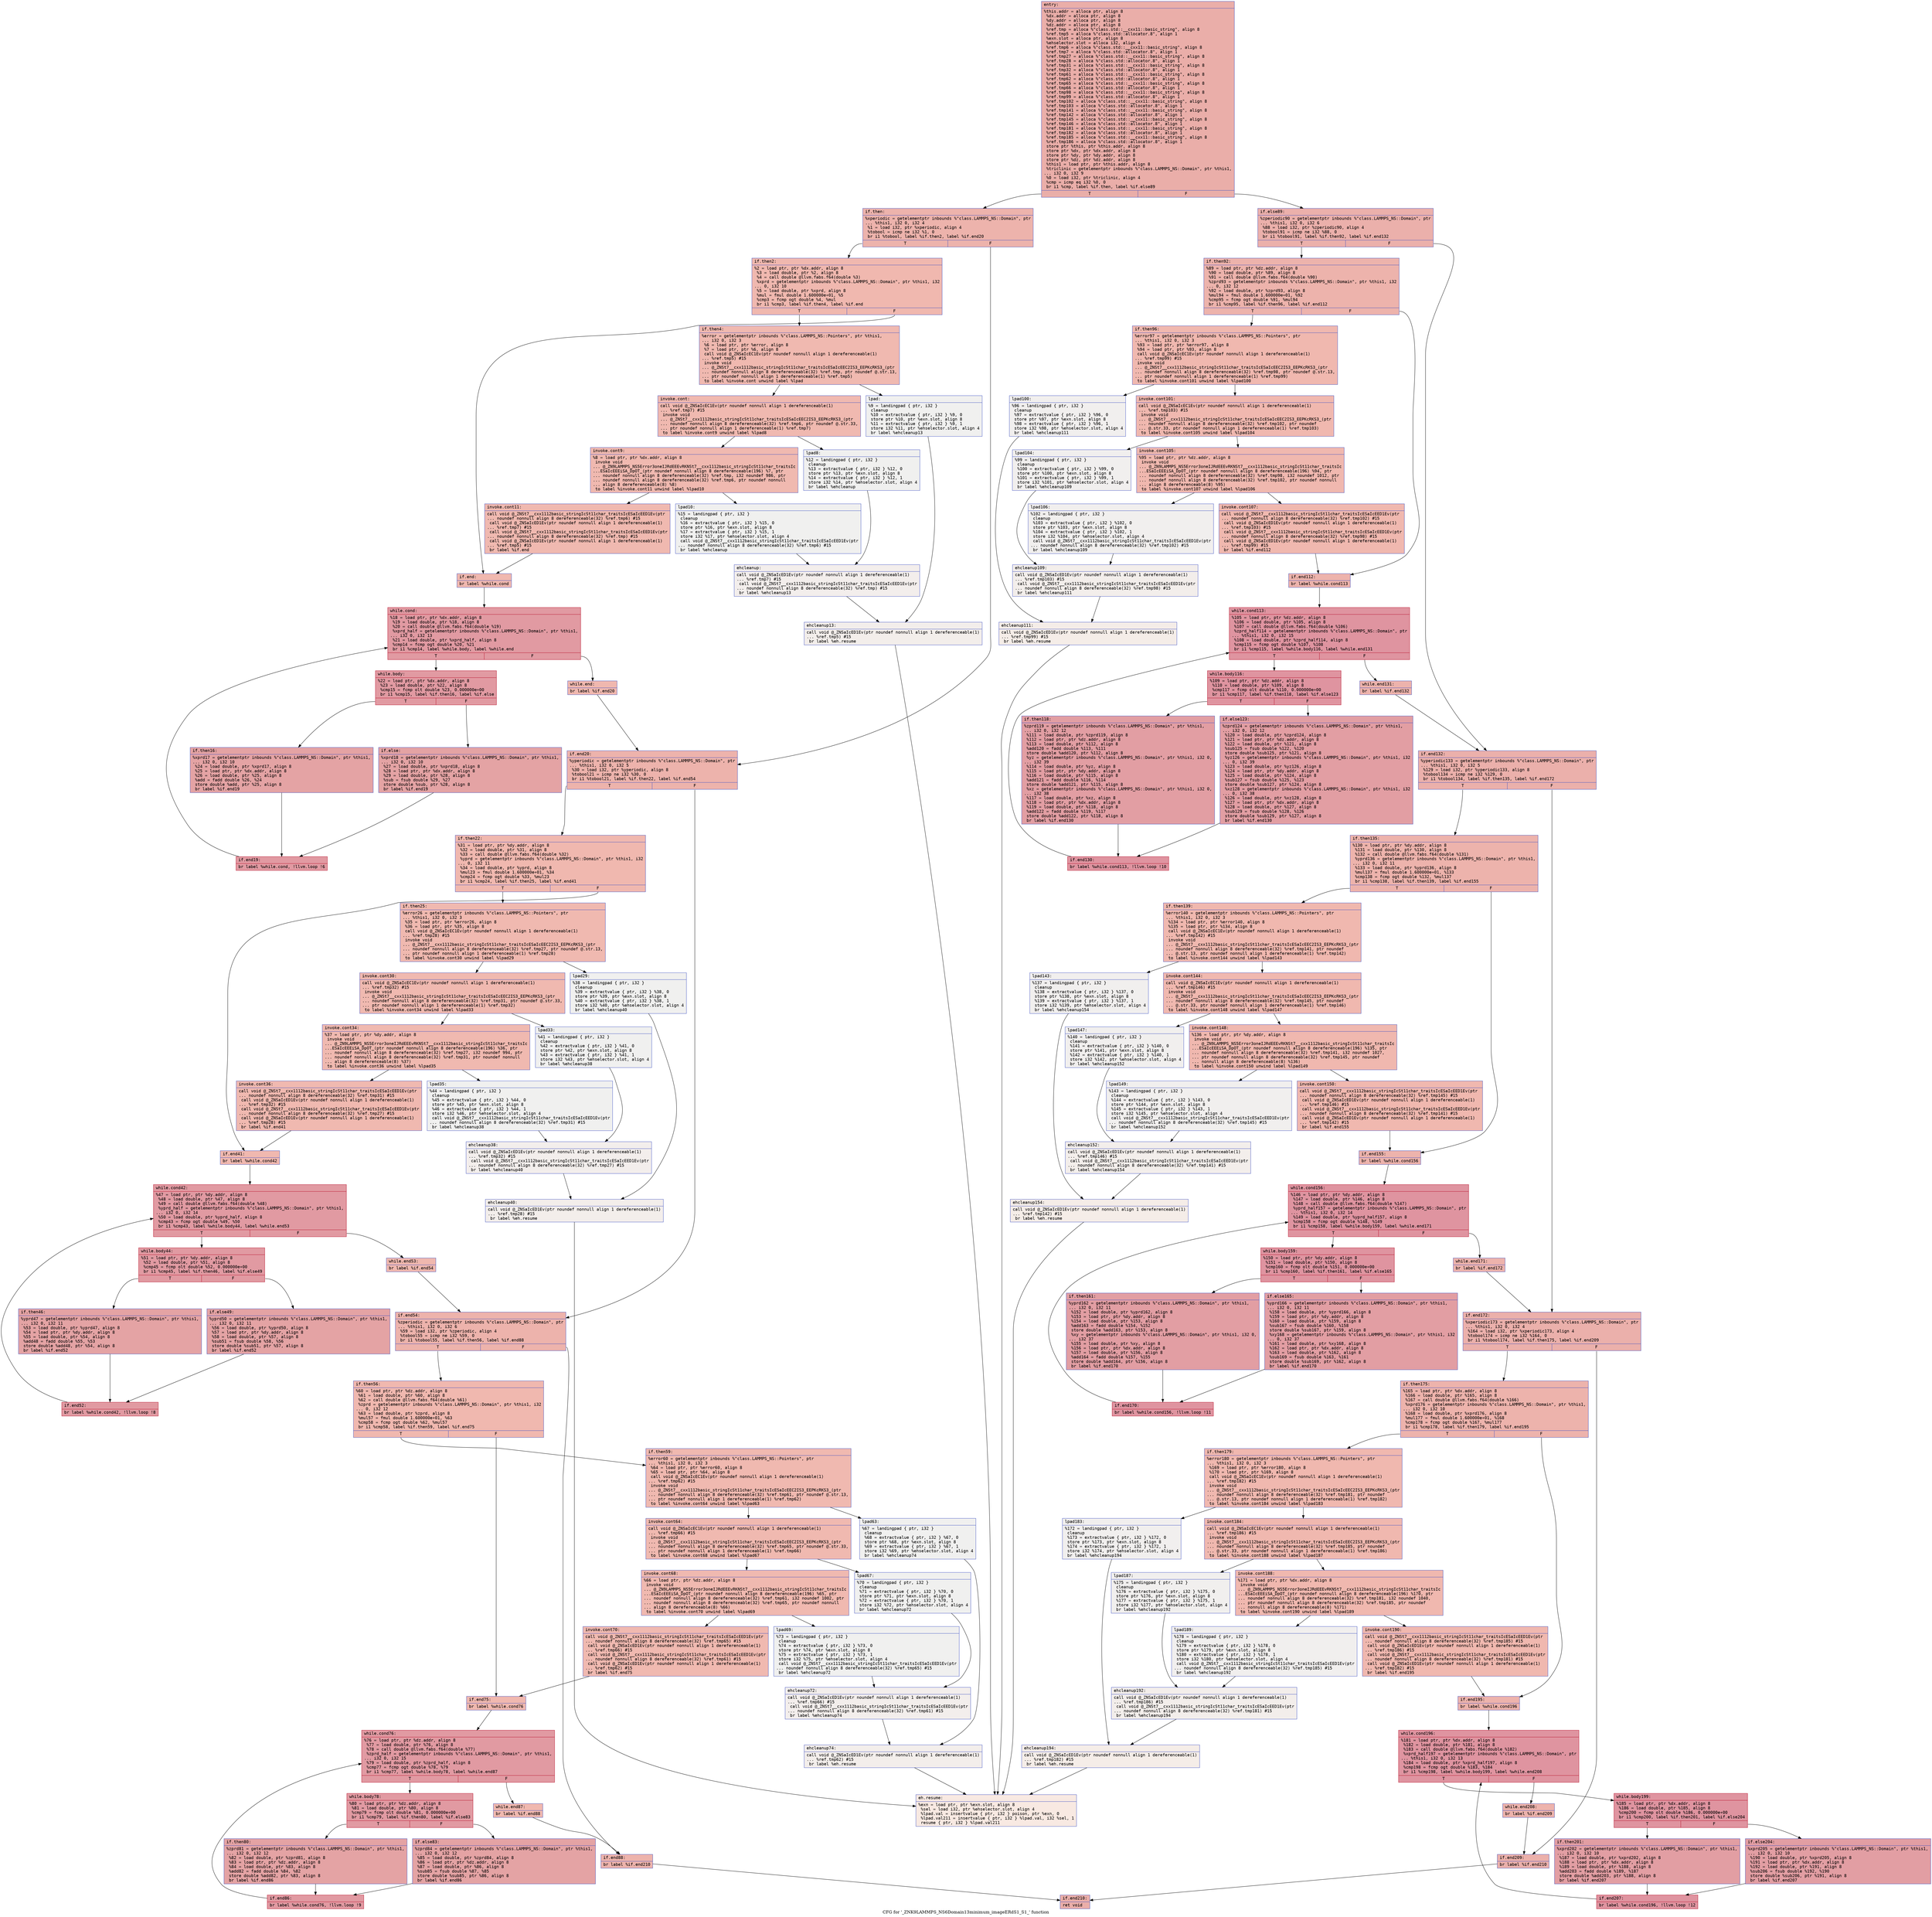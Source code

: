 digraph "CFG for '_ZNK9LAMMPS_NS6Domain13minimum_imageERdS1_S1_' function" {
	label="CFG for '_ZNK9LAMMPS_NS6Domain13minimum_imageERdS1_S1_' function";

	Node0x561837d095a0 [shape=record,color="#3d50c3ff", style=filled, fillcolor="#d0473d70" fontname="Courier",label="{entry:\l|  %this.addr = alloca ptr, align 8\l  %dx.addr = alloca ptr, align 8\l  %dy.addr = alloca ptr, align 8\l  %dz.addr = alloca ptr, align 8\l  %ref.tmp = alloca %\"class.std::__cxx11::basic_string\", align 8\l  %ref.tmp5 = alloca %\"class.std::allocator.8\", align 1\l  %exn.slot = alloca ptr, align 8\l  %ehselector.slot = alloca i32, align 4\l  %ref.tmp6 = alloca %\"class.std::__cxx11::basic_string\", align 8\l  %ref.tmp7 = alloca %\"class.std::allocator.8\", align 1\l  %ref.tmp27 = alloca %\"class.std::__cxx11::basic_string\", align 8\l  %ref.tmp28 = alloca %\"class.std::allocator.8\", align 1\l  %ref.tmp31 = alloca %\"class.std::__cxx11::basic_string\", align 8\l  %ref.tmp32 = alloca %\"class.std::allocator.8\", align 1\l  %ref.tmp61 = alloca %\"class.std::__cxx11::basic_string\", align 8\l  %ref.tmp62 = alloca %\"class.std::allocator.8\", align 1\l  %ref.tmp65 = alloca %\"class.std::__cxx11::basic_string\", align 8\l  %ref.tmp66 = alloca %\"class.std::allocator.8\", align 1\l  %ref.tmp98 = alloca %\"class.std::__cxx11::basic_string\", align 8\l  %ref.tmp99 = alloca %\"class.std::allocator.8\", align 1\l  %ref.tmp102 = alloca %\"class.std::__cxx11::basic_string\", align 8\l  %ref.tmp103 = alloca %\"class.std::allocator.8\", align 1\l  %ref.tmp141 = alloca %\"class.std::__cxx11::basic_string\", align 8\l  %ref.tmp142 = alloca %\"class.std::allocator.8\", align 1\l  %ref.tmp145 = alloca %\"class.std::__cxx11::basic_string\", align 8\l  %ref.tmp146 = alloca %\"class.std::allocator.8\", align 1\l  %ref.tmp181 = alloca %\"class.std::__cxx11::basic_string\", align 8\l  %ref.tmp182 = alloca %\"class.std::allocator.8\", align 1\l  %ref.tmp185 = alloca %\"class.std::__cxx11::basic_string\", align 8\l  %ref.tmp186 = alloca %\"class.std::allocator.8\", align 1\l  store ptr %this, ptr %this.addr, align 8\l  store ptr %dx, ptr %dx.addr, align 8\l  store ptr %dy, ptr %dy.addr, align 8\l  store ptr %dz, ptr %dz.addr, align 8\l  %this1 = load ptr, ptr %this.addr, align 8\l  %triclinic = getelementptr inbounds %\"class.LAMMPS_NS::Domain\", ptr %this1,\l... i32 0, i32 9\l  %0 = load i32, ptr %triclinic, align 4\l  %cmp = icmp eq i32 %0, 0\l  br i1 %cmp, label %if.then, label %if.else89\l|{<s0>T|<s1>F}}"];
	Node0x561837d095a0:s0 -> Node0x561837d0ed10[tooltip="entry -> if.then\nProbability 37.50%" ];
	Node0x561837d095a0:s1 -> Node0x561837d0ed60[tooltip="entry -> if.else89\nProbability 62.50%" ];
	Node0x561837d0ed10 [shape=record,color="#3d50c3ff", style=filled, fillcolor="#d6524470" fontname="Courier",label="{if.then:\l|  %xperiodic = getelementptr inbounds %\"class.LAMMPS_NS::Domain\", ptr\l... %this1, i32 0, i32 4\l  %1 = load i32, ptr %xperiodic, align 4\l  %tobool = icmp ne i32 %1, 0\l  br i1 %tobool, label %if.then2, label %if.end20\l|{<s0>T|<s1>F}}"];
	Node0x561837d0ed10:s0 -> Node0x561837d0f0b0[tooltip="if.then -> if.then2\nProbability 62.50%" ];
	Node0x561837d0ed10:s1 -> Node0x561837d0f130[tooltip="if.then -> if.end20\nProbability 37.50%" ];
	Node0x561837d0f0b0 [shape=record,color="#3d50c3ff", style=filled, fillcolor="#dc5d4a70" fontname="Courier",label="{if.then2:\l|  %2 = load ptr, ptr %dx.addr, align 8\l  %3 = load double, ptr %2, align 8\l  %4 = call double @llvm.fabs.f64(double %3)\l  %xprd = getelementptr inbounds %\"class.LAMMPS_NS::Domain\", ptr %this1, i32\l... 0, i32 10\l  %5 = load double, ptr %xprd, align 8\l  %mul = fmul double 1.600000e+01, %5\l  %cmp3 = fcmp ogt double %4, %mul\l  br i1 %cmp3, label %if.then4, label %if.end\l|{<s0>T|<s1>F}}"];
	Node0x561837d0f0b0:s0 -> Node0x561837d0f710[tooltip="if.then2 -> if.then4\nProbability 50.00%" ];
	Node0x561837d0f0b0:s1 -> Node0x561837d0f790[tooltip="if.then2 -> if.end\nProbability 50.00%" ];
	Node0x561837d0f710 [shape=record,color="#3d50c3ff", style=filled, fillcolor="#de614d70" fontname="Courier",label="{if.then4:\l|  %error = getelementptr inbounds %\"class.LAMMPS_NS::Pointers\", ptr %this1,\l... i32 0, i32 3\l  %6 = load ptr, ptr %error, align 8\l  %7 = load ptr, ptr %6, align 8\l  call void @_ZNSaIcEC1Ev(ptr noundef nonnull align 1 dereferenceable(1)\l... %ref.tmp5) #15\l  invoke void\l... @_ZNSt7__cxx1112basic_stringIcSt11char_traitsIcESaIcEEC2IS3_EEPKcRKS3_(ptr\l... noundef nonnull align 8 dereferenceable(32) %ref.tmp, ptr noundef @.str.13,\l... ptr noundef nonnull align 1 dereferenceable(1) %ref.tmp5)\l          to label %invoke.cont unwind label %lpad\l}"];
	Node0x561837d0f710 -> Node0x561837d0ff10[tooltip="if.then4 -> invoke.cont\nProbability 100.00%" ];
	Node0x561837d0f710 -> Node0x561837d0ff90[tooltip="if.then4 -> lpad\nProbability 0.00%" ];
	Node0x561837d0ff10 [shape=record,color="#3d50c3ff", style=filled, fillcolor="#de614d70" fontname="Courier",label="{invoke.cont:\l|  call void @_ZNSaIcEC1Ev(ptr noundef nonnull align 1 dereferenceable(1)\l... %ref.tmp7) #15\l  invoke void\l... @_ZNSt7__cxx1112basic_stringIcSt11char_traitsIcESaIcEEC2IS3_EEPKcRKS3_(ptr\l... noundef nonnull align 8 dereferenceable(32) %ref.tmp6, ptr noundef @.str.33,\l... ptr noundef nonnull align 1 dereferenceable(1) %ref.tmp7)\l          to label %invoke.cont9 unwind label %lpad8\l}"];
	Node0x561837d0ff10 -> Node0x561837d102b0[tooltip="invoke.cont -> invoke.cont9\nProbability 100.00%" ];
	Node0x561837d0ff10 -> Node0x561837d10300[tooltip="invoke.cont -> lpad8\nProbability 0.00%" ];
	Node0x561837d102b0 [shape=record,color="#3d50c3ff", style=filled, fillcolor="#de614d70" fontname="Courier",label="{invoke.cont9:\l|  %8 = load ptr, ptr %dx.addr, align 8\l  invoke void\l... @_ZN9LAMMPS_NS5Error3oneIJRdEEEvRKNSt7__cxx1112basic_stringIcSt11char_traitsIc\l...ESaIcEEEiSA_DpOT_(ptr noundef nonnull align 8 dereferenceable(196) %7, ptr\l... noundef nonnull align 8 dereferenceable(32) %ref.tmp, i32 noundef 986, ptr\l... noundef nonnull align 8 dereferenceable(32) %ref.tmp6, ptr noundef nonnull\l... align 8 dereferenceable(8) %8)\l          to label %invoke.cont11 unwind label %lpad10\l}"];
	Node0x561837d102b0 -> Node0x561837d10260[tooltip="invoke.cont9 -> invoke.cont11\nProbability 100.00%" ];
	Node0x561837d102b0 -> Node0x561837d10650[tooltip="invoke.cont9 -> lpad10\nProbability 0.00%" ];
	Node0x561837d10260 [shape=record,color="#3d50c3ff", style=filled, fillcolor="#de614d70" fontname="Courier",label="{invoke.cont11:\l|  call void @_ZNSt7__cxx1112basic_stringIcSt11char_traitsIcESaIcEED1Ev(ptr\l... noundef nonnull align 8 dereferenceable(32) %ref.tmp6) #15\l  call void @_ZNSaIcED1Ev(ptr noundef nonnull align 1 dereferenceable(1)\l... %ref.tmp7) #15\l  call void @_ZNSt7__cxx1112basic_stringIcSt11char_traitsIcESaIcEED1Ev(ptr\l... noundef nonnull align 8 dereferenceable(32) %ref.tmp) #15\l  call void @_ZNSaIcED1Ev(ptr noundef nonnull align 1 dereferenceable(1)\l... %ref.tmp5) #15\l  br label %if.end\l}"];
	Node0x561837d10260 -> Node0x561837d0f790[tooltip="invoke.cont11 -> if.end\nProbability 100.00%" ];
	Node0x561837d0ff90 [shape=record,color="#3d50c3ff", style=filled, fillcolor="#dedcdb70" fontname="Courier",label="{lpad:\l|  %9 = landingpad \{ ptr, i32 \}\l          cleanup\l  %10 = extractvalue \{ ptr, i32 \} %9, 0\l  store ptr %10, ptr %exn.slot, align 8\l  %11 = extractvalue \{ ptr, i32 \} %9, 1\l  store i32 %11, ptr %ehselector.slot, align 4\l  br label %ehcleanup13\l}"];
	Node0x561837d0ff90 -> Node0x561837d110d0[tooltip="lpad -> ehcleanup13\nProbability 100.00%" ];
	Node0x561837d10300 [shape=record,color="#3d50c3ff", style=filled, fillcolor="#dedcdb70" fontname="Courier",label="{lpad8:\l|  %12 = landingpad \{ ptr, i32 \}\l          cleanup\l  %13 = extractvalue \{ ptr, i32 \} %12, 0\l  store ptr %13, ptr %exn.slot, align 8\l  %14 = extractvalue \{ ptr, i32 \} %12, 1\l  store i32 %14, ptr %ehselector.slot, align 4\l  br label %ehcleanup\l}"];
	Node0x561837d10300 -> Node0x561837d11440[tooltip="lpad8 -> ehcleanup\nProbability 100.00%" ];
	Node0x561837d10650 [shape=record,color="#3d50c3ff", style=filled, fillcolor="#dedcdb70" fontname="Courier",label="{lpad10:\l|  %15 = landingpad \{ ptr, i32 \}\l          cleanup\l  %16 = extractvalue \{ ptr, i32 \} %15, 0\l  store ptr %16, ptr %exn.slot, align 8\l  %17 = extractvalue \{ ptr, i32 \} %15, 1\l  store i32 %17, ptr %ehselector.slot, align 4\l  call void @_ZNSt7__cxx1112basic_stringIcSt11char_traitsIcESaIcEED1Ev(ptr\l... noundef nonnull align 8 dereferenceable(32) %ref.tmp6) #15\l  br label %ehcleanup\l}"];
	Node0x561837d10650 -> Node0x561837d11440[tooltip="lpad10 -> ehcleanup\nProbability 100.00%" ];
	Node0x561837d11440 [shape=record,color="#3d50c3ff", style=filled, fillcolor="#e3d9d370" fontname="Courier",label="{ehcleanup:\l|  call void @_ZNSaIcED1Ev(ptr noundef nonnull align 1 dereferenceable(1)\l... %ref.tmp7) #15\l  call void @_ZNSt7__cxx1112basic_stringIcSt11char_traitsIcESaIcEED1Ev(ptr\l... noundef nonnull align 8 dereferenceable(32) %ref.tmp) #15\l  br label %ehcleanup13\l}"];
	Node0x561837d11440 -> Node0x561837d110d0[tooltip="ehcleanup -> ehcleanup13\nProbability 100.00%" ];
	Node0x561837d110d0 [shape=record,color="#3d50c3ff", style=filled, fillcolor="#e5d8d170" fontname="Courier",label="{ehcleanup13:\l|  call void @_ZNSaIcED1Ev(ptr noundef nonnull align 1 dereferenceable(1)\l... %ref.tmp5) #15\l  br label %eh.resume\l}"];
	Node0x561837d110d0 -> Node0x561837d11d50[tooltip="ehcleanup13 -> eh.resume\nProbability 100.00%" ];
	Node0x561837d0f790 [shape=record,color="#3d50c3ff", style=filled, fillcolor="#dc5d4a70" fontname="Courier",label="{if.end:\l|  br label %while.cond\l}"];
	Node0x561837d0f790 -> Node0x561837d11e10[tooltip="if.end -> while.cond\nProbability 100.00%" ];
	Node0x561837d11e10 [shape=record,color="#b70d28ff", style=filled, fillcolor="#bb1b2c70" fontname="Courier",label="{while.cond:\l|  %18 = load ptr, ptr %dx.addr, align 8\l  %19 = load double, ptr %18, align 8\l  %20 = call double @llvm.fabs.f64(double %19)\l  %xprd_half = getelementptr inbounds %\"class.LAMMPS_NS::Domain\", ptr %this1,\l... i32 0, i32 13\l  %21 = load double, ptr %xprd_half, align 8\l  %cmp14 = fcmp ogt double %20, %21\l  br i1 %cmp14, label %while.body, label %while.end\l|{<s0>T|<s1>F}}"];
	Node0x561837d11e10:s0 -> Node0x561837d122f0[tooltip="while.cond -> while.body\nProbability 96.88%" ];
	Node0x561837d11e10:s1 -> Node0x561837d12370[tooltip="while.cond -> while.end\nProbability 3.12%" ];
	Node0x561837d122f0 [shape=record,color="#b70d28ff", style=filled, fillcolor="#bb1b2c70" fontname="Courier",label="{while.body:\l|  %22 = load ptr, ptr %dx.addr, align 8\l  %23 = load double, ptr %22, align 8\l  %cmp15 = fcmp olt double %23, 0.000000e+00\l  br i1 %cmp15, label %if.then16, label %if.else\l|{<s0>T|<s1>F}}"];
	Node0x561837d122f0:s0 -> Node0x561837d12650[tooltip="while.body -> if.then16\nProbability 50.00%" ];
	Node0x561837d122f0:s1 -> Node0x561837d126d0[tooltip="while.body -> if.else\nProbability 50.00%" ];
	Node0x561837d12650 [shape=record,color="#3d50c3ff", style=filled, fillcolor="#c32e3170" fontname="Courier",label="{if.then16:\l|  %xprd17 = getelementptr inbounds %\"class.LAMMPS_NS::Domain\", ptr %this1,\l... i32 0, i32 10\l  %24 = load double, ptr %xprd17, align 8\l  %25 = load ptr, ptr %dx.addr, align 8\l  %26 = load double, ptr %25, align 8\l  %add = fadd double %26, %24\l  store double %add, ptr %25, align 8\l  br label %if.end19\l}"];
	Node0x561837d12650 -> Node0x561837d12c00[tooltip="if.then16 -> if.end19\nProbability 100.00%" ];
	Node0x561837d126d0 [shape=record,color="#3d50c3ff", style=filled, fillcolor="#c32e3170" fontname="Courier",label="{if.else:\l|  %xprd18 = getelementptr inbounds %\"class.LAMMPS_NS::Domain\", ptr %this1,\l... i32 0, i32 10\l  %27 = load double, ptr %xprd18, align 8\l  %28 = load ptr, ptr %dx.addr, align 8\l  %29 = load double, ptr %28, align 8\l  %sub = fsub double %29, %27\l  store double %sub, ptr %28, align 8\l  br label %if.end19\l}"];
	Node0x561837d126d0 -> Node0x561837d12c00[tooltip="if.else -> if.end19\nProbability 100.00%" ];
	Node0x561837d12c00 [shape=record,color="#b70d28ff", style=filled, fillcolor="#bb1b2c70" fontname="Courier",label="{if.end19:\l|  br label %while.cond, !llvm.loop !6\l}"];
	Node0x561837d12c00 -> Node0x561837d11e10[tooltip="if.end19 -> while.cond\nProbability 100.00%" ];
	Node0x561837d12370 [shape=record,color="#3d50c3ff", style=filled, fillcolor="#dc5d4a70" fontname="Courier",label="{while.end:\l|  br label %if.end20\l}"];
	Node0x561837d12370 -> Node0x561837d0f130[tooltip="while.end -> if.end20\nProbability 100.00%" ];
	Node0x561837d0f130 [shape=record,color="#3d50c3ff", style=filled, fillcolor="#d6524470" fontname="Courier",label="{if.end20:\l|  %yperiodic = getelementptr inbounds %\"class.LAMMPS_NS::Domain\", ptr\l... %this1, i32 0, i32 5\l  %30 = load i32, ptr %yperiodic, align 8\l  %tobool21 = icmp ne i32 %30, 0\l  br i1 %tobool21, label %if.then22, label %if.end54\l|{<s0>T|<s1>F}}"];
	Node0x561837d0f130:s0 -> Node0x561837d13530[tooltip="if.end20 -> if.then22\nProbability 62.50%" ];
	Node0x561837d0f130:s1 -> Node0x561837d135b0[tooltip="if.end20 -> if.end54\nProbability 37.50%" ];
	Node0x561837d13530 [shape=record,color="#3d50c3ff", style=filled, fillcolor="#dc5d4a70" fontname="Courier",label="{if.then22:\l|  %31 = load ptr, ptr %dy.addr, align 8\l  %32 = load double, ptr %31, align 8\l  %33 = call double @llvm.fabs.f64(double %32)\l  %yprd = getelementptr inbounds %\"class.LAMMPS_NS::Domain\", ptr %this1, i32\l... 0, i32 11\l  %34 = load double, ptr %yprd, align 8\l  %mul23 = fmul double 1.600000e+01, %34\l  %cmp24 = fcmp ogt double %33, %mul23\l  br i1 %cmp24, label %if.then25, label %if.end41\l|{<s0>T|<s1>F}}"];
	Node0x561837d13530:s0 -> Node0x561837d13b90[tooltip="if.then22 -> if.then25\nProbability 50.00%" ];
	Node0x561837d13530:s1 -> Node0x561837d13c10[tooltip="if.then22 -> if.end41\nProbability 50.00%" ];
	Node0x561837d13b90 [shape=record,color="#3d50c3ff", style=filled, fillcolor="#de614d70" fontname="Courier",label="{if.then25:\l|  %error26 = getelementptr inbounds %\"class.LAMMPS_NS::Pointers\", ptr\l... %this1, i32 0, i32 3\l  %35 = load ptr, ptr %error26, align 8\l  %36 = load ptr, ptr %35, align 8\l  call void @_ZNSaIcEC1Ev(ptr noundef nonnull align 1 dereferenceable(1)\l... %ref.tmp28) #15\l  invoke void\l... @_ZNSt7__cxx1112basic_stringIcSt11char_traitsIcESaIcEEC2IS3_EEPKcRKS3_(ptr\l... noundef nonnull align 8 dereferenceable(32) %ref.tmp27, ptr noundef @.str.13,\l... ptr noundef nonnull align 1 dereferenceable(1) %ref.tmp28)\l          to label %invoke.cont30 unwind label %lpad29\l}"];
	Node0x561837d13b90 -> Node0x561837d140a0[tooltip="if.then25 -> invoke.cont30\nProbability 100.00%" ];
	Node0x561837d13b90 -> Node0x561837d14120[tooltip="if.then25 -> lpad29\nProbability 0.00%" ];
	Node0x561837d140a0 [shape=record,color="#3d50c3ff", style=filled, fillcolor="#de614d70" fontname="Courier",label="{invoke.cont30:\l|  call void @_ZNSaIcEC1Ev(ptr noundef nonnull align 1 dereferenceable(1)\l... %ref.tmp32) #15\l  invoke void\l... @_ZNSt7__cxx1112basic_stringIcSt11char_traitsIcESaIcEEC2IS3_EEPKcRKS3_(ptr\l... noundef nonnull align 8 dereferenceable(32) %ref.tmp31, ptr noundef @.str.33,\l... ptr noundef nonnull align 1 dereferenceable(1) %ref.tmp32)\l          to label %invoke.cont34 unwind label %lpad33\l}"];
	Node0x561837d140a0 -> Node0x561837d14440[tooltip="invoke.cont30 -> invoke.cont34\nProbability 100.00%" ];
	Node0x561837d140a0 -> Node0x561837d14490[tooltip="invoke.cont30 -> lpad33\nProbability 0.00%" ];
	Node0x561837d14440 [shape=record,color="#3d50c3ff", style=filled, fillcolor="#de614d70" fontname="Courier",label="{invoke.cont34:\l|  %37 = load ptr, ptr %dy.addr, align 8\l  invoke void\l... @_ZN9LAMMPS_NS5Error3oneIJRdEEEvRKNSt7__cxx1112basic_stringIcSt11char_traitsIc\l...ESaIcEEEiSA_DpOT_(ptr noundef nonnull align 8 dereferenceable(196) %36, ptr\l... noundef nonnull align 8 dereferenceable(32) %ref.tmp27, i32 noundef 994, ptr\l... noundef nonnull align 8 dereferenceable(32) %ref.tmp31, ptr noundef nonnull\l... align 8 dereferenceable(8) %37)\l          to label %invoke.cont36 unwind label %lpad35\l}"];
	Node0x561837d14440 -> Node0x561837d143f0[tooltip="invoke.cont34 -> invoke.cont36\nProbability 100.00%" ];
	Node0x561837d14440 -> Node0x561837d14840[tooltip="invoke.cont34 -> lpad35\nProbability 0.00%" ];
	Node0x561837d143f0 [shape=record,color="#3d50c3ff", style=filled, fillcolor="#de614d70" fontname="Courier",label="{invoke.cont36:\l|  call void @_ZNSt7__cxx1112basic_stringIcSt11char_traitsIcESaIcEED1Ev(ptr\l... noundef nonnull align 8 dereferenceable(32) %ref.tmp31) #15\l  call void @_ZNSaIcED1Ev(ptr noundef nonnull align 1 dereferenceable(1)\l... %ref.tmp32) #15\l  call void @_ZNSt7__cxx1112basic_stringIcSt11char_traitsIcESaIcEED1Ev(ptr\l... noundef nonnull align 8 dereferenceable(32) %ref.tmp27) #15\l  call void @_ZNSaIcED1Ev(ptr noundef nonnull align 1 dereferenceable(1)\l... %ref.tmp28) #15\l  br label %if.end41\l}"];
	Node0x561837d143f0 -> Node0x561837d13c10[tooltip="invoke.cont36 -> if.end41\nProbability 100.00%" ];
	Node0x561837d14120 [shape=record,color="#3d50c3ff", style=filled, fillcolor="#dedcdb70" fontname="Courier",label="{lpad29:\l|  %38 = landingpad \{ ptr, i32 \}\l          cleanup\l  %39 = extractvalue \{ ptr, i32 \} %38, 0\l  store ptr %39, ptr %exn.slot, align 8\l  %40 = extractvalue \{ ptr, i32 \} %38, 1\l  store i32 %40, ptr %ehselector.slot, align 4\l  br label %ehcleanup40\l}"];
	Node0x561837d14120 -> Node0x561837d151e0[tooltip="lpad29 -> ehcleanup40\nProbability 100.00%" ];
	Node0x561837d14490 [shape=record,color="#3d50c3ff", style=filled, fillcolor="#dedcdb70" fontname="Courier",label="{lpad33:\l|  %41 = landingpad \{ ptr, i32 \}\l          cleanup\l  %42 = extractvalue \{ ptr, i32 \} %41, 0\l  store ptr %42, ptr %exn.slot, align 8\l  %43 = extractvalue \{ ptr, i32 \} %41, 1\l  store i32 %43, ptr %ehselector.slot, align 4\l  br label %ehcleanup38\l}"];
	Node0x561837d14490 -> Node0x561837d154e0[tooltip="lpad33 -> ehcleanup38\nProbability 100.00%" ];
	Node0x561837d14840 [shape=record,color="#3d50c3ff", style=filled, fillcolor="#dedcdb70" fontname="Courier",label="{lpad35:\l|  %44 = landingpad \{ ptr, i32 \}\l          cleanup\l  %45 = extractvalue \{ ptr, i32 \} %44, 0\l  store ptr %45, ptr %exn.slot, align 8\l  %46 = extractvalue \{ ptr, i32 \} %44, 1\l  store i32 %46, ptr %ehselector.slot, align 4\l  call void @_ZNSt7__cxx1112basic_stringIcSt11char_traitsIcESaIcEED1Ev(ptr\l... noundef nonnull align 8 dereferenceable(32) %ref.tmp31) #15\l  br label %ehcleanup38\l}"];
	Node0x561837d14840 -> Node0x561837d154e0[tooltip="lpad35 -> ehcleanup38\nProbability 100.00%" ];
	Node0x561837d154e0 [shape=record,color="#3d50c3ff", style=filled, fillcolor="#e3d9d370" fontname="Courier",label="{ehcleanup38:\l|  call void @_ZNSaIcED1Ev(ptr noundef nonnull align 1 dereferenceable(1)\l... %ref.tmp32) #15\l  call void @_ZNSt7__cxx1112basic_stringIcSt11char_traitsIcESaIcEED1Ev(ptr\l... noundef nonnull align 8 dereferenceable(32) %ref.tmp27) #15\l  br label %ehcleanup40\l}"];
	Node0x561837d154e0 -> Node0x561837d151e0[tooltip="ehcleanup38 -> ehcleanup40\nProbability 100.00%" ];
	Node0x561837d151e0 [shape=record,color="#3d50c3ff", style=filled, fillcolor="#e5d8d170" fontname="Courier",label="{ehcleanup40:\l|  call void @_ZNSaIcED1Ev(ptr noundef nonnull align 1 dereferenceable(1)\l... %ref.tmp28) #15\l  br label %eh.resume\l}"];
	Node0x561837d151e0 -> Node0x561837d11d50[tooltip="ehcleanup40 -> eh.resume\nProbability 100.00%" ];
	Node0x561837d13c10 [shape=record,color="#3d50c3ff", style=filled, fillcolor="#dc5d4a70" fontname="Courier",label="{if.end41:\l|  br label %while.cond42\l}"];
	Node0x561837d13c10 -> Node0x561837d15e60[tooltip="if.end41 -> while.cond42\nProbability 100.00%" ];
	Node0x561837d15e60 [shape=record,color="#b70d28ff", style=filled, fillcolor="#bb1b2c70" fontname="Courier",label="{while.cond42:\l|  %47 = load ptr, ptr %dy.addr, align 8\l  %48 = load double, ptr %47, align 8\l  %49 = call double @llvm.fabs.f64(double %48)\l  %yprd_half = getelementptr inbounds %\"class.LAMMPS_NS::Domain\", ptr %this1,\l... i32 0, i32 14\l  %50 = load double, ptr %yprd_half, align 8\l  %cmp43 = fcmp ogt double %49, %50\l  br i1 %cmp43, label %while.body44, label %while.end53\l|{<s0>T|<s1>F}}"];
	Node0x561837d15e60:s0 -> Node0x561837d16b20[tooltip="while.cond42 -> while.body44\nProbability 96.88%" ];
	Node0x561837d15e60:s1 -> Node0x561837d16ba0[tooltip="while.cond42 -> while.end53\nProbability 3.12%" ];
	Node0x561837d16b20 [shape=record,color="#b70d28ff", style=filled, fillcolor="#bb1b2c70" fontname="Courier",label="{while.body44:\l|  %51 = load ptr, ptr %dy.addr, align 8\l  %52 = load double, ptr %51, align 8\l  %cmp45 = fcmp olt double %52, 0.000000e+00\l  br i1 %cmp45, label %if.then46, label %if.else49\l|{<s0>T|<s1>F}}"];
	Node0x561837d16b20:s0 -> Node0x561837d16e80[tooltip="while.body44 -> if.then46\nProbability 50.00%" ];
	Node0x561837d16b20:s1 -> Node0x561837d0f800[tooltip="while.body44 -> if.else49\nProbability 50.00%" ];
	Node0x561837d16e80 [shape=record,color="#3d50c3ff", style=filled, fillcolor="#c32e3170" fontname="Courier",label="{if.then46:\l|  %yprd47 = getelementptr inbounds %\"class.LAMMPS_NS::Domain\", ptr %this1,\l... i32 0, i32 11\l  %53 = load double, ptr %yprd47, align 8\l  %54 = load ptr, ptr %dy.addr, align 8\l  %55 = load double, ptr %54, align 8\l  %add48 = fadd double %55, %53\l  store double %add48, ptr %54, align 8\l  br label %if.end52\l}"];
	Node0x561837d16e80 -> Node0x561837d0fce0[tooltip="if.then46 -> if.end52\nProbability 100.00%" ];
	Node0x561837d0f800 [shape=record,color="#3d50c3ff", style=filled, fillcolor="#c32e3170" fontname="Courier",label="{if.else49:\l|  %yprd50 = getelementptr inbounds %\"class.LAMMPS_NS::Domain\", ptr %this1,\l... i32 0, i32 11\l  %56 = load double, ptr %yprd50, align 8\l  %57 = load ptr, ptr %dy.addr, align 8\l  %58 = load double, ptr %57, align 8\l  %sub51 = fsub double %58, %56\l  store double %sub51, ptr %57, align 8\l  br label %if.end52\l}"];
	Node0x561837d0f800 -> Node0x561837d0fce0[tooltip="if.else49 -> if.end52\nProbability 100.00%" ];
	Node0x561837d0fce0 [shape=record,color="#b70d28ff", style=filled, fillcolor="#bb1b2c70" fontname="Courier",label="{if.end52:\l|  br label %while.cond42, !llvm.loop !8\l}"];
	Node0x561837d0fce0 -> Node0x561837d15e60[tooltip="if.end52 -> while.cond42\nProbability 100.00%" ];
	Node0x561837d16ba0 [shape=record,color="#3d50c3ff", style=filled, fillcolor="#dc5d4a70" fontname="Courier",label="{while.end53:\l|  br label %if.end54\l}"];
	Node0x561837d16ba0 -> Node0x561837d135b0[tooltip="while.end53 -> if.end54\nProbability 100.00%" ];
	Node0x561837d135b0 [shape=record,color="#3d50c3ff", style=filled, fillcolor="#d6524470" fontname="Courier",label="{if.end54:\l|  %zperiodic = getelementptr inbounds %\"class.LAMMPS_NS::Domain\", ptr\l... %this1, i32 0, i32 6\l  %59 = load i32, ptr %zperiodic, align 4\l  %tobool55 = icmp ne i32 %59, 0\l  br i1 %tobool55, label %if.then56, label %if.end88\l|{<s0>T|<s1>F}}"];
	Node0x561837d135b0:s0 -> Node0x561837d18360[tooltip="if.end54 -> if.then56\nProbability 62.50%" ];
	Node0x561837d135b0:s1 -> Node0x561837d183e0[tooltip="if.end54 -> if.end88\nProbability 37.50%" ];
	Node0x561837d18360 [shape=record,color="#3d50c3ff", style=filled, fillcolor="#dc5d4a70" fontname="Courier",label="{if.then56:\l|  %60 = load ptr, ptr %dz.addr, align 8\l  %61 = load double, ptr %60, align 8\l  %62 = call double @llvm.fabs.f64(double %61)\l  %zprd = getelementptr inbounds %\"class.LAMMPS_NS::Domain\", ptr %this1, i32\l... 0, i32 12\l  %63 = load double, ptr %zprd, align 8\l  %mul57 = fmul double 1.600000e+01, %63\l  %cmp58 = fcmp ogt double %62, %mul57\l  br i1 %cmp58, label %if.then59, label %if.end75\l|{<s0>T|<s1>F}}"];
	Node0x561837d18360:s0 -> Node0x561837d189c0[tooltip="if.then56 -> if.then59\nProbability 50.00%" ];
	Node0x561837d18360:s1 -> Node0x561837d18a40[tooltip="if.then56 -> if.end75\nProbability 50.00%" ];
	Node0x561837d189c0 [shape=record,color="#3d50c3ff", style=filled, fillcolor="#de614d70" fontname="Courier",label="{if.then59:\l|  %error60 = getelementptr inbounds %\"class.LAMMPS_NS::Pointers\", ptr\l... %this1, i32 0, i32 3\l  %64 = load ptr, ptr %error60, align 8\l  %65 = load ptr, ptr %64, align 8\l  call void @_ZNSaIcEC1Ev(ptr noundef nonnull align 1 dereferenceable(1)\l... %ref.tmp62) #15\l  invoke void\l... @_ZNSt7__cxx1112basic_stringIcSt11char_traitsIcESaIcEEC2IS3_EEPKcRKS3_(ptr\l... noundef nonnull align 8 dereferenceable(32) %ref.tmp61, ptr noundef @.str.13,\l... ptr noundef nonnull align 1 dereferenceable(1) %ref.tmp62)\l          to label %invoke.cont64 unwind label %lpad63\l}"];
	Node0x561837d189c0 -> Node0x561837d18ed0[tooltip="if.then59 -> invoke.cont64\nProbability 100.00%" ];
	Node0x561837d189c0 -> Node0x561837d18f50[tooltip="if.then59 -> lpad63\nProbability 0.00%" ];
	Node0x561837d18ed0 [shape=record,color="#3d50c3ff", style=filled, fillcolor="#de614d70" fontname="Courier",label="{invoke.cont64:\l|  call void @_ZNSaIcEC1Ev(ptr noundef nonnull align 1 dereferenceable(1)\l... %ref.tmp66) #15\l  invoke void\l... @_ZNSt7__cxx1112basic_stringIcSt11char_traitsIcESaIcEEC2IS3_EEPKcRKS3_(ptr\l... noundef nonnull align 8 dereferenceable(32) %ref.tmp65, ptr noundef @.str.33,\l... ptr noundef nonnull align 1 dereferenceable(1) %ref.tmp66)\l          to label %invoke.cont68 unwind label %lpad67\l}"];
	Node0x561837d18ed0 -> Node0x561837d19270[tooltip="invoke.cont64 -> invoke.cont68\nProbability 100.00%" ];
	Node0x561837d18ed0 -> Node0x561837d192c0[tooltip="invoke.cont64 -> lpad67\nProbability 0.00%" ];
	Node0x561837d19270 [shape=record,color="#3d50c3ff", style=filled, fillcolor="#de614d70" fontname="Courier",label="{invoke.cont68:\l|  %66 = load ptr, ptr %dz.addr, align 8\l  invoke void\l... @_ZN9LAMMPS_NS5Error3oneIJRdEEEvRKNSt7__cxx1112basic_stringIcSt11char_traitsIc\l...ESaIcEEEiSA_DpOT_(ptr noundef nonnull align 8 dereferenceable(196) %65, ptr\l... noundef nonnull align 8 dereferenceable(32) %ref.tmp61, i32 noundef 1002, ptr\l... noundef nonnull align 8 dereferenceable(32) %ref.tmp65, ptr noundef nonnull\l... align 8 dereferenceable(8) %66)\l          to label %invoke.cont70 unwind label %lpad69\l}"];
	Node0x561837d19270 -> Node0x561837d19220[tooltip="invoke.cont68 -> invoke.cont70\nProbability 100.00%" ];
	Node0x561837d19270 -> Node0x561837d19670[tooltip="invoke.cont68 -> lpad69\nProbability 0.00%" ];
	Node0x561837d19220 [shape=record,color="#3d50c3ff", style=filled, fillcolor="#de614d70" fontname="Courier",label="{invoke.cont70:\l|  call void @_ZNSt7__cxx1112basic_stringIcSt11char_traitsIcESaIcEED1Ev(ptr\l... noundef nonnull align 8 dereferenceable(32) %ref.tmp65) #15\l  call void @_ZNSaIcED1Ev(ptr noundef nonnull align 1 dereferenceable(1)\l... %ref.tmp66) #15\l  call void @_ZNSt7__cxx1112basic_stringIcSt11char_traitsIcESaIcEED1Ev(ptr\l... noundef nonnull align 8 dereferenceable(32) %ref.tmp61) #15\l  call void @_ZNSaIcED1Ev(ptr noundef nonnull align 1 dereferenceable(1)\l... %ref.tmp62) #15\l  br label %if.end75\l}"];
	Node0x561837d19220 -> Node0x561837d18a40[tooltip="invoke.cont70 -> if.end75\nProbability 100.00%" ];
	Node0x561837d18f50 [shape=record,color="#3d50c3ff", style=filled, fillcolor="#dedcdb70" fontname="Courier",label="{lpad63:\l|  %67 = landingpad \{ ptr, i32 \}\l          cleanup\l  %68 = extractvalue \{ ptr, i32 \} %67, 0\l  store ptr %68, ptr %exn.slot, align 8\l  %69 = extractvalue \{ ptr, i32 \} %67, 1\l  store i32 %69, ptr %ehselector.slot, align 4\l  br label %ehcleanup74\l}"];
	Node0x561837d18f50 -> Node0x561837d1a010[tooltip="lpad63 -> ehcleanup74\nProbability 100.00%" ];
	Node0x561837d192c0 [shape=record,color="#3d50c3ff", style=filled, fillcolor="#dedcdb70" fontname="Courier",label="{lpad67:\l|  %70 = landingpad \{ ptr, i32 \}\l          cleanup\l  %71 = extractvalue \{ ptr, i32 \} %70, 0\l  store ptr %71, ptr %exn.slot, align 8\l  %72 = extractvalue \{ ptr, i32 \} %70, 1\l  store i32 %72, ptr %ehselector.slot, align 4\l  br label %ehcleanup72\l}"];
	Node0x561837d192c0 -> Node0x561837d1a310[tooltip="lpad67 -> ehcleanup72\nProbability 100.00%" ];
	Node0x561837d19670 [shape=record,color="#3d50c3ff", style=filled, fillcolor="#dedcdb70" fontname="Courier",label="{lpad69:\l|  %73 = landingpad \{ ptr, i32 \}\l          cleanup\l  %74 = extractvalue \{ ptr, i32 \} %73, 0\l  store ptr %74, ptr %exn.slot, align 8\l  %75 = extractvalue \{ ptr, i32 \} %73, 1\l  store i32 %75, ptr %ehselector.slot, align 4\l  call void @_ZNSt7__cxx1112basic_stringIcSt11char_traitsIcESaIcEED1Ev(ptr\l... noundef nonnull align 8 dereferenceable(32) %ref.tmp65) #15\l  br label %ehcleanup72\l}"];
	Node0x561837d19670 -> Node0x561837d1a310[tooltip="lpad69 -> ehcleanup72\nProbability 100.00%" ];
	Node0x561837d1a310 [shape=record,color="#3d50c3ff", style=filled, fillcolor="#e3d9d370" fontname="Courier",label="{ehcleanup72:\l|  call void @_ZNSaIcED1Ev(ptr noundef nonnull align 1 dereferenceable(1)\l... %ref.tmp66) #15\l  call void @_ZNSt7__cxx1112basic_stringIcSt11char_traitsIcESaIcEED1Ev(ptr\l... noundef nonnull align 8 dereferenceable(32) %ref.tmp61) #15\l  br label %ehcleanup74\l}"];
	Node0x561837d1a310 -> Node0x561837d1a010[tooltip="ehcleanup72 -> ehcleanup74\nProbability 100.00%" ];
	Node0x561837d1a010 [shape=record,color="#3d50c3ff", style=filled, fillcolor="#e5d8d170" fontname="Courier",label="{ehcleanup74:\l|  call void @_ZNSaIcED1Ev(ptr noundef nonnull align 1 dereferenceable(1)\l... %ref.tmp62) #15\l  br label %eh.resume\l}"];
	Node0x561837d1a010 -> Node0x561837d11d50[tooltip="ehcleanup74 -> eh.resume\nProbability 100.00%" ];
	Node0x561837d18a40 [shape=record,color="#3d50c3ff", style=filled, fillcolor="#dc5d4a70" fontname="Courier",label="{if.end75:\l|  br label %while.cond76\l}"];
	Node0x561837d18a40 -> Node0x561837d1ac90[tooltip="if.end75 -> while.cond76\nProbability 100.00%" ];
	Node0x561837d1ac90 [shape=record,color="#b70d28ff", style=filled, fillcolor="#bb1b2c70" fontname="Courier",label="{while.cond76:\l|  %76 = load ptr, ptr %dz.addr, align 8\l  %77 = load double, ptr %76, align 8\l  %78 = call double @llvm.fabs.f64(double %77)\l  %zprd_half = getelementptr inbounds %\"class.LAMMPS_NS::Domain\", ptr %this1,\l... i32 0, i32 15\l  %79 = load double, ptr %zprd_half, align 8\l  %cmp77 = fcmp ogt double %78, %79\l  br i1 %cmp77, label %while.body78, label %while.end87\l|{<s0>T|<s1>F}}"];
	Node0x561837d1ac90:s0 -> Node0x561837d1b140[tooltip="while.cond76 -> while.body78\nProbability 96.88%" ];
	Node0x561837d1ac90:s1 -> Node0x561837d1b1c0[tooltip="while.cond76 -> while.end87\nProbability 3.12%" ];
	Node0x561837d1b140 [shape=record,color="#b70d28ff", style=filled, fillcolor="#bb1b2c70" fontname="Courier",label="{while.body78:\l|  %80 = load ptr, ptr %dz.addr, align 8\l  %81 = load double, ptr %80, align 8\l  %cmp79 = fcmp olt double %81, 0.000000e+00\l  br i1 %cmp79, label %if.then80, label %if.else83\l|{<s0>T|<s1>F}}"];
	Node0x561837d1b140:s0 -> Node0x561837d1b4a0[tooltip="while.body78 -> if.then80\nProbability 50.00%" ];
	Node0x561837d1b140:s1 -> Node0x561837d1b520[tooltip="while.body78 -> if.else83\nProbability 50.00%" ];
	Node0x561837d1b4a0 [shape=record,color="#3d50c3ff", style=filled, fillcolor="#c32e3170" fontname="Courier",label="{if.then80:\l|  %zprd81 = getelementptr inbounds %\"class.LAMMPS_NS::Domain\", ptr %this1,\l... i32 0, i32 12\l  %82 = load double, ptr %zprd81, align 8\l  %83 = load ptr, ptr %dz.addr, align 8\l  %84 = load double, ptr %83, align 8\l  %add82 = fadd double %84, %82\l  store double %add82, ptr %83, align 8\l  br label %if.end86\l}"];
	Node0x561837d1b4a0 -> Node0x561837d1ba00[tooltip="if.then80 -> if.end86\nProbability 100.00%" ];
	Node0x561837d1b520 [shape=record,color="#3d50c3ff", style=filled, fillcolor="#c32e3170" fontname="Courier",label="{if.else83:\l|  %zprd84 = getelementptr inbounds %\"class.LAMMPS_NS::Domain\", ptr %this1,\l... i32 0, i32 12\l  %85 = load double, ptr %zprd84, align 8\l  %86 = load ptr, ptr %dz.addr, align 8\l  %87 = load double, ptr %86, align 8\l  %sub85 = fsub double %87, %85\l  store double %sub85, ptr %86, align 8\l  br label %if.end86\l}"];
	Node0x561837d1b520 -> Node0x561837d1ba00[tooltip="if.else83 -> if.end86\nProbability 100.00%" ];
	Node0x561837d1ba00 [shape=record,color="#b70d28ff", style=filled, fillcolor="#bb1b2c70" fontname="Courier",label="{if.end86:\l|  br label %while.cond76, !llvm.loop !9\l}"];
	Node0x561837d1ba00 -> Node0x561837d1ac90[tooltip="if.end86 -> while.cond76\nProbability 100.00%" ];
	Node0x561837d1b1c0 [shape=record,color="#3d50c3ff", style=filled, fillcolor="#dc5d4a70" fontname="Courier",label="{while.end87:\l|  br label %if.end88\l}"];
	Node0x561837d1b1c0 -> Node0x561837d183e0[tooltip="while.end87 -> if.end88\nProbability 100.00%" ];
	Node0x561837d183e0 [shape=record,color="#3d50c3ff", style=filled, fillcolor="#d6524470" fontname="Courier",label="{if.end88:\l|  br label %if.end210\l}"];
	Node0x561837d183e0 -> Node0x561837d1c140[tooltip="if.end88 -> if.end210\nProbability 100.00%" ];
	Node0x561837d0ed60 [shape=record,color="#3d50c3ff", style=filled, fillcolor="#d24b4070" fontname="Courier",label="{if.else89:\l|  %zperiodic90 = getelementptr inbounds %\"class.LAMMPS_NS::Domain\", ptr\l... %this1, i32 0, i32 6\l  %88 = load i32, ptr %zperiodic90, align 4\l  %tobool91 = icmp ne i32 %88, 0\l  br i1 %tobool91, label %if.then92, label %if.end132\l|{<s0>T|<s1>F}}"];
	Node0x561837d0ed60:s0 -> Node0x561837d1c460[tooltip="if.else89 -> if.then92\nProbability 62.50%" ];
	Node0x561837d0ed60:s1 -> Node0x561837d1c4e0[tooltip="if.else89 -> if.end132\nProbability 37.50%" ];
	Node0x561837d1c460 [shape=record,color="#3d50c3ff", style=filled, fillcolor="#d6524470" fontname="Courier",label="{if.then92:\l|  %89 = load ptr, ptr %dz.addr, align 8\l  %90 = load double, ptr %89, align 8\l  %91 = call double @llvm.fabs.f64(double %90)\l  %zprd93 = getelementptr inbounds %\"class.LAMMPS_NS::Domain\", ptr %this1, i32\l... 0, i32 12\l  %92 = load double, ptr %zprd93, align 8\l  %mul94 = fmul double 1.600000e+01, %92\l  %cmp95 = fcmp ogt double %91, %mul94\l  br i1 %cmp95, label %if.then96, label %if.end112\l|{<s0>T|<s1>F}}"];
	Node0x561837d1c460:s0 -> Node0x561837d1cac0[tooltip="if.then92 -> if.then96\nProbability 50.00%" ];
	Node0x561837d1c460:s1 -> Node0x561837d1cb40[tooltip="if.then92 -> if.end112\nProbability 50.00%" ];
	Node0x561837d1cac0 [shape=record,color="#3d50c3ff", style=filled, fillcolor="#dc5d4a70" fontname="Courier",label="{if.then96:\l|  %error97 = getelementptr inbounds %\"class.LAMMPS_NS::Pointers\", ptr\l... %this1, i32 0, i32 3\l  %93 = load ptr, ptr %error97, align 8\l  %94 = load ptr, ptr %93, align 8\l  call void @_ZNSaIcEC1Ev(ptr noundef nonnull align 1 dereferenceable(1)\l... %ref.tmp99) #15\l  invoke void\l... @_ZNSt7__cxx1112basic_stringIcSt11char_traitsIcESaIcEEC2IS3_EEPKcRKS3_(ptr\l... noundef nonnull align 8 dereferenceable(32) %ref.tmp98, ptr noundef @.str.13,\l... ptr noundef nonnull align 1 dereferenceable(1) %ref.tmp99)\l          to label %invoke.cont101 unwind label %lpad100\l}"];
	Node0x561837d1cac0 -> Node0x561837d1cfd0[tooltip="if.then96 -> invoke.cont101\nProbability 100.00%" ];
	Node0x561837d1cac0 -> Node0x561837d1d050[tooltip="if.then96 -> lpad100\nProbability 0.00%" ];
	Node0x561837d1cfd0 [shape=record,color="#3d50c3ff", style=filled, fillcolor="#dc5d4a70" fontname="Courier",label="{invoke.cont101:\l|  call void @_ZNSaIcEC1Ev(ptr noundef nonnull align 1 dereferenceable(1)\l... %ref.tmp103) #15\l  invoke void\l... @_ZNSt7__cxx1112basic_stringIcSt11char_traitsIcESaIcEEC2IS3_EEPKcRKS3_(ptr\l... noundef nonnull align 8 dereferenceable(32) %ref.tmp102, ptr noundef\l... @.str.33, ptr noundef nonnull align 1 dereferenceable(1) %ref.tmp103)\l          to label %invoke.cont105 unwind label %lpad104\l}"];
	Node0x561837d1cfd0 -> Node0x561837d1d370[tooltip="invoke.cont101 -> invoke.cont105\nProbability 100.00%" ];
	Node0x561837d1cfd0 -> Node0x561837d1d3c0[tooltip="invoke.cont101 -> lpad104\nProbability 0.00%" ];
	Node0x561837d1d370 [shape=record,color="#3d50c3ff", style=filled, fillcolor="#dc5d4a70" fontname="Courier",label="{invoke.cont105:\l|  %95 = load ptr, ptr %dz.addr, align 8\l  invoke void\l... @_ZN9LAMMPS_NS5Error3oneIJRdEEEvRKNSt7__cxx1112basic_stringIcSt11char_traitsIc\l...ESaIcEEEiSA_DpOT_(ptr noundef nonnull align 8 dereferenceable(196) %94, ptr\l... noundef nonnull align 8 dereferenceable(32) %ref.tmp98, i32 noundef 1012, ptr\l... noundef nonnull align 8 dereferenceable(32) %ref.tmp102, ptr noundef nonnull\l... align 8 dereferenceable(8) %95)\l          to label %invoke.cont107 unwind label %lpad106\l}"];
	Node0x561837d1d370 -> Node0x561837d1d320[tooltip="invoke.cont105 -> invoke.cont107\nProbability 100.00%" ];
	Node0x561837d1d370 -> Node0x561837d16040[tooltip="invoke.cont105 -> lpad106\nProbability 0.00%" ];
	Node0x561837d1d320 [shape=record,color="#3d50c3ff", style=filled, fillcolor="#dc5d4a70" fontname="Courier",label="{invoke.cont107:\l|  call void @_ZNSt7__cxx1112basic_stringIcSt11char_traitsIcESaIcEED1Ev(ptr\l... noundef nonnull align 8 dereferenceable(32) %ref.tmp102) #15\l  call void @_ZNSaIcED1Ev(ptr noundef nonnull align 1 dereferenceable(1)\l... %ref.tmp103) #15\l  call void @_ZNSt7__cxx1112basic_stringIcSt11char_traitsIcESaIcEED1Ev(ptr\l... noundef nonnull align 8 dereferenceable(32) %ref.tmp98) #15\l  call void @_ZNSaIcED1Ev(ptr noundef nonnull align 1 dereferenceable(1)\l... %ref.tmp99) #15\l  br label %if.end112\l}"];
	Node0x561837d1d320 -> Node0x561837d1cb40[tooltip="invoke.cont107 -> if.end112\nProbability 100.00%" ];
	Node0x561837d1d050 [shape=record,color="#3d50c3ff", style=filled, fillcolor="#e0dbd870" fontname="Courier",label="{lpad100:\l|  %96 = landingpad \{ ptr, i32 \}\l          cleanup\l  %97 = extractvalue \{ ptr, i32 \} %96, 0\l  store ptr %97, ptr %exn.slot, align 8\l  %98 = extractvalue \{ ptr, i32 \} %96, 1\l  store i32 %98, ptr %ehselector.slot, align 4\l  br label %ehcleanup111\l}"];
	Node0x561837d1d050 -> Node0x561837d1e940[tooltip="lpad100 -> ehcleanup111\nProbability 100.00%" ];
	Node0x561837d1d3c0 [shape=record,color="#3d50c3ff", style=filled, fillcolor="#e0dbd870" fontname="Courier",label="{lpad104:\l|  %99 = landingpad \{ ptr, i32 \}\l          cleanup\l  %100 = extractvalue \{ ptr, i32 \} %99, 0\l  store ptr %100, ptr %exn.slot, align 8\l  %101 = extractvalue \{ ptr, i32 \} %99, 1\l  store i32 %101, ptr %ehselector.slot, align 4\l  br label %ehcleanup109\l}"];
	Node0x561837d1d3c0 -> Node0x561837d1ec20[tooltip="lpad104 -> ehcleanup109\nProbability 100.00%" ];
	Node0x561837d16040 [shape=record,color="#3d50c3ff", style=filled, fillcolor="#e0dbd870" fontname="Courier",label="{lpad106:\l|  %102 = landingpad \{ ptr, i32 \}\l          cleanup\l  %103 = extractvalue \{ ptr, i32 \} %102, 0\l  store ptr %103, ptr %exn.slot, align 8\l  %104 = extractvalue \{ ptr, i32 \} %102, 1\l  store i32 %104, ptr %ehselector.slot, align 4\l  call void @_ZNSt7__cxx1112basic_stringIcSt11char_traitsIcESaIcEED1Ev(ptr\l... noundef nonnull align 8 dereferenceable(32) %ref.tmp102) #15\l  br label %ehcleanup109\l}"];
	Node0x561837d16040 -> Node0x561837d1ec20[tooltip="lpad106 -> ehcleanup109\nProbability 100.00%" ];
	Node0x561837d1ec20 [shape=record,color="#3d50c3ff", style=filled, fillcolor="#e5d8d170" fontname="Courier",label="{ehcleanup109:\l|  call void @_ZNSaIcED1Ev(ptr noundef nonnull align 1 dereferenceable(1)\l... %ref.tmp103) #15\l  call void @_ZNSt7__cxx1112basic_stringIcSt11char_traitsIcESaIcEED1Ev(ptr\l... noundef nonnull align 8 dereferenceable(32) %ref.tmp98) #15\l  br label %ehcleanup111\l}"];
	Node0x561837d1ec20 -> Node0x561837d1e940[tooltip="ehcleanup109 -> ehcleanup111\nProbability 100.00%" ];
	Node0x561837d1e940 [shape=record,color="#3d50c3ff", style=filled, fillcolor="#e8d6cc70" fontname="Courier",label="{ehcleanup111:\l|  call void @_ZNSaIcED1Ev(ptr noundef nonnull align 1 dereferenceable(1)\l... %ref.tmp99) #15\l  br label %eh.resume\l}"];
	Node0x561837d1e940 -> Node0x561837d11d50[tooltip="ehcleanup111 -> eh.resume\nProbability 100.00%" ];
	Node0x561837d1cb40 [shape=record,color="#3d50c3ff", style=filled, fillcolor="#d6524470" fontname="Courier",label="{if.end112:\l|  br label %while.cond113\l}"];
	Node0x561837d1cb40 -> Node0x561837d1f5a0[tooltip="if.end112 -> while.cond113\nProbability 100.00%" ];
	Node0x561837d1f5a0 [shape=record,color="#b70d28ff", style=filled, fillcolor="#b70d2870" fontname="Courier",label="{while.cond113:\l|  %105 = load ptr, ptr %dz.addr, align 8\l  %106 = load double, ptr %105, align 8\l  %107 = call double @llvm.fabs.f64(double %106)\l  %zprd_half114 = getelementptr inbounds %\"class.LAMMPS_NS::Domain\", ptr\l... %this1, i32 0, i32 15\l  %108 = load double, ptr %zprd_half114, align 8\l  %cmp115 = fcmp ogt double %107, %108\l  br i1 %cmp115, label %while.body116, label %while.end131\l|{<s0>T|<s1>F}}"];
	Node0x561837d1f5a0:s0 -> Node0x561837d1fa50[tooltip="while.cond113 -> while.body116\nProbability 96.88%" ];
	Node0x561837d1f5a0:s1 -> Node0x561837d1fad0[tooltip="while.cond113 -> while.end131\nProbability 3.12%" ];
	Node0x561837d1fa50 [shape=record,color="#b70d28ff", style=filled, fillcolor="#b70d2870" fontname="Courier",label="{while.body116:\l|  %109 = load ptr, ptr %dz.addr, align 8\l  %110 = load double, ptr %109, align 8\l  %cmp117 = fcmp olt double %110, 0.000000e+00\l  br i1 %cmp117, label %if.then118, label %if.else123\l|{<s0>T|<s1>F}}"];
	Node0x561837d1fa50:s0 -> Node0x561837d1fdb0[tooltip="while.body116 -> if.then118\nProbability 50.00%" ];
	Node0x561837d1fa50:s1 -> Node0x561837d1fe30[tooltip="while.body116 -> if.else123\nProbability 50.00%" ];
	Node0x561837d1fdb0 [shape=record,color="#3d50c3ff", style=filled, fillcolor="#be242e70" fontname="Courier",label="{if.then118:\l|  %zprd119 = getelementptr inbounds %\"class.LAMMPS_NS::Domain\", ptr %this1,\l... i32 0, i32 12\l  %111 = load double, ptr %zprd119, align 8\l  %112 = load ptr, ptr %dz.addr, align 8\l  %113 = load double, ptr %112, align 8\l  %add120 = fadd double %113, %111\l  store double %add120, ptr %112, align 8\l  %yz = getelementptr inbounds %\"class.LAMMPS_NS::Domain\", ptr %this1, i32 0,\l... i32 39\l  %114 = load double, ptr %yz, align 8\l  %115 = load ptr, ptr %dy.addr, align 8\l  %116 = load double, ptr %115, align 8\l  %add121 = fadd double %116, %114\l  store double %add121, ptr %115, align 8\l  %xz = getelementptr inbounds %\"class.LAMMPS_NS::Domain\", ptr %this1, i32 0,\l... i32 38\l  %117 = load double, ptr %xz, align 8\l  %118 = load ptr, ptr %dx.addr, align 8\l  %119 = load double, ptr %118, align 8\l  %add122 = fadd double %119, %117\l  store double %add122, ptr %118, align 8\l  br label %if.end130\l}"];
	Node0x561837d1fdb0 -> Node0x561837d20a70[tooltip="if.then118 -> if.end130\nProbability 100.00%" ];
	Node0x561837d1fe30 [shape=record,color="#3d50c3ff", style=filled, fillcolor="#be242e70" fontname="Courier",label="{if.else123:\l|  %zprd124 = getelementptr inbounds %\"class.LAMMPS_NS::Domain\", ptr %this1,\l... i32 0, i32 12\l  %120 = load double, ptr %zprd124, align 8\l  %121 = load ptr, ptr %dz.addr, align 8\l  %122 = load double, ptr %121, align 8\l  %sub125 = fsub double %122, %120\l  store double %sub125, ptr %121, align 8\l  %yz126 = getelementptr inbounds %\"class.LAMMPS_NS::Domain\", ptr %this1, i32\l... 0, i32 39\l  %123 = load double, ptr %yz126, align 8\l  %124 = load ptr, ptr %dy.addr, align 8\l  %125 = load double, ptr %124, align 8\l  %sub127 = fsub double %125, %123\l  store double %sub127, ptr %124, align 8\l  %xz128 = getelementptr inbounds %\"class.LAMMPS_NS::Domain\", ptr %this1, i32\l... 0, i32 38\l  %126 = load double, ptr %xz128, align 8\l  %127 = load ptr, ptr %dx.addr, align 8\l  %128 = load double, ptr %127, align 8\l  %sub129 = fsub double %128, %126\l  store double %sub129, ptr %127, align 8\l  br label %if.end130\l}"];
	Node0x561837d1fe30 -> Node0x561837d20a70[tooltip="if.else123 -> if.end130\nProbability 100.00%" ];
	Node0x561837d20a70 [shape=record,color="#b70d28ff", style=filled, fillcolor="#b70d2870" fontname="Courier",label="{if.end130:\l|  br label %while.cond113, !llvm.loop !10\l}"];
	Node0x561837d20a70 -> Node0x561837d1f5a0[tooltip="if.end130 -> while.cond113\nProbability 100.00%" ];
	Node0x561837d1fad0 [shape=record,color="#3d50c3ff", style=filled, fillcolor="#d6524470" fontname="Courier",label="{while.end131:\l|  br label %if.end132\l}"];
	Node0x561837d1fad0 -> Node0x561837d1c4e0[tooltip="while.end131 -> if.end132\nProbability 100.00%" ];
	Node0x561837d1c4e0 [shape=record,color="#3d50c3ff", style=filled, fillcolor="#d24b4070" fontname="Courier",label="{if.end132:\l|  %yperiodic133 = getelementptr inbounds %\"class.LAMMPS_NS::Domain\", ptr\l... %this1, i32 0, i32 5\l  %129 = load i32, ptr %yperiodic133, align 8\l  %tobool134 = icmp ne i32 %129, 0\l  br i1 %tobool134, label %if.then135, label %if.end172\l|{<s0>T|<s1>F}}"];
	Node0x561837d1c4e0:s0 -> Node0x561837d21b40[tooltip="if.end132 -> if.then135\nProbability 62.50%" ];
	Node0x561837d1c4e0:s1 -> Node0x561837d21bc0[tooltip="if.end132 -> if.end172\nProbability 37.50%" ];
	Node0x561837d21b40 [shape=record,color="#3d50c3ff", style=filled, fillcolor="#d6524470" fontname="Courier",label="{if.then135:\l|  %130 = load ptr, ptr %dy.addr, align 8\l  %131 = load double, ptr %130, align 8\l  %132 = call double @llvm.fabs.f64(double %131)\l  %yprd136 = getelementptr inbounds %\"class.LAMMPS_NS::Domain\", ptr %this1,\l... i32 0, i32 11\l  %133 = load double, ptr %yprd136, align 8\l  %mul137 = fmul double 1.600000e+01, %133\l  %cmp138 = fcmp ogt double %132, %mul137\l  br i1 %cmp138, label %if.then139, label %if.end155\l|{<s0>T|<s1>F}}"];
	Node0x561837d21b40:s0 -> Node0x561837d221a0[tooltip="if.then135 -> if.then139\nProbability 50.00%" ];
	Node0x561837d21b40:s1 -> Node0x561837d22220[tooltip="if.then135 -> if.end155\nProbability 50.00%" ];
	Node0x561837d221a0 [shape=record,color="#3d50c3ff", style=filled, fillcolor="#dc5d4a70" fontname="Courier",label="{if.then139:\l|  %error140 = getelementptr inbounds %\"class.LAMMPS_NS::Pointers\", ptr\l... %this1, i32 0, i32 3\l  %134 = load ptr, ptr %error140, align 8\l  %135 = load ptr, ptr %134, align 8\l  call void @_ZNSaIcEC1Ev(ptr noundef nonnull align 1 dereferenceable(1)\l... %ref.tmp142) #15\l  invoke void\l... @_ZNSt7__cxx1112basic_stringIcSt11char_traitsIcESaIcEEC2IS3_EEPKcRKS3_(ptr\l... noundef nonnull align 8 dereferenceable(32) %ref.tmp141, ptr noundef\l... @.str.13, ptr noundef nonnull align 1 dereferenceable(1) %ref.tmp142)\l          to label %invoke.cont144 unwind label %lpad143\l}"];
	Node0x561837d221a0 -> Node0x561837d226c0[tooltip="if.then139 -> invoke.cont144\nProbability 100.00%" ];
	Node0x561837d221a0 -> Node0x561837d22740[tooltip="if.then139 -> lpad143\nProbability 0.00%" ];
	Node0x561837d226c0 [shape=record,color="#3d50c3ff", style=filled, fillcolor="#dc5d4a70" fontname="Courier",label="{invoke.cont144:\l|  call void @_ZNSaIcEC1Ev(ptr noundef nonnull align 1 dereferenceable(1)\l... %ref.tmp146) #15\l  invoke void\l... @_ZNSt7__cxx1112basic_stringIcSt11char_traitsIcESaIcEEC2IS3_EEPKcRKS3_(ptr\l... noundef nonnull align 8 dereferenceable(32) %ref.tmp145, ptr noundef\l... @.str.33, ptr noundef nonnull align 1 dereferenceable(1) %ref.tmp146)\l          to label %invoke.cont148 unwind label %lpad147\l}"];
	Node0x561837d226c0 -> Node0x561837d22a60[tooltip="invoke.cont144 -> invoke.cont148\nProbability 100.00%" ];
	Node0x561837d226c0 -> Node0x561837d22ab0[tooltip="invoke.cont144 -> lpad147\nProbability 0.00%" ];
	Node0x561837d22a60 [shape=record,color="#3d50c3ff", style=filled, fillcolor="#dc5d4a70" fontname="Courier",label="{invoke.cont148:\l|  %136 = load ptr, ptr %dy.addr, align 8\l  invoke void\l... @_ZN9LAMMPS_NS5Error3oneIJRdEEEvRKNSt7__cxx1112basic_stringIcSt11char_traitsIc\l...ESaIcEEEiSA_DpOT_(ptr noundef nonnull align 8 dereferenceable(196) %135, ptr\l... noundef nonnull align 8 dereferenceable(32) %ref.tmp141, i32 noundef 1027,\l... ptr noundef nonnull align 8 dereferenceable(32) %ref.tmp145, ptr noundef\l... nonnull align 8 dereferenceable(8) %136)\l          to label %invoke.cont150 unwind label %lpad149\l}"];
	Node0x561837d22a60 -> Node0x561837d22a10[tooltip="invoke.cont148 -> invoke.cont150\nProbability 100.00%" ];
	Node0x561837d22a60 -> Node0x561837d22e60[tooltip="invoke.cont148 -> lpad149\nProbability 0.00%" ];
	Node0x561837d22a10 [shape=record,color="#3d50c3ff", style=filled, fillcolor="#dc5d4a70" fontname="Courier",label="{invoke.cont150:\l|  call void @_ZNSt7__cxx1112basic_stringIcSt11char_traitsIcESaIcEED1Ev(ptr\l... noundef nonnull align 8 dereferenceable(32) %ref.tmp145) #15\l  call void @_ZNSaIcED1Ev(ptr noundef nonnull align 1 dereferenceable(1)\l... %ref.tmp146) #15\l  call void @_ZNSt7__cxx1112basic_stringIcSt11char_traitsIcESaIcEED1Ev(ptr\l... noundef nonnull align 8 dereferenceable(32) %ref.tmp141) #15\l  call void @_ZNSaIcED1Ev(ptr noundef nonnull align 1 dereferenceable(1)\l... %ref.tmp142) #15\l  br label %if.end155\l}"];
	Node0x561837d22a10 -> Node0x561837d22220[tooltip="invoke.cont150 -> if.end155\nProbability 100.00%" ];
	Node0x561837d22740 [shape=record,color="#3d50c3ff", style=filled, fillcolor="#e0dbd870" fontname="Courier",label="{lpad143:\l|  %137 = landingpad \{ ptr, i32 \}\l          cleanup\l  %138 = extractvalue \{ ptr, i32 \} %137, 0\l  store ptr %138, ptr %exn.slot, align 8\l  %139 = extractvalue \{ ptr, i32 \} %137, 1\l  store i32 %139, ptr %ehselector.slot, align 4\l  br label %ehcleanup154\l}"];
	Node0x561837d22740 -> Node0x561837d23800[tooltip="lpad143 -> ehcleanup154\nProbability 100.00%" ];
	Node0x561837d22ab0 [shape=record,color="#3d50c3ff", style=filled, fillcolor="#e0dbd870" fontname="Courier",label="{lpad147:\l|  %140 = landingpad \{ ptr, i32 \}\l          cleanup\l  %141 = extractvalue \{ ptr, i32 \} %140, 0\l  store ptr %141, ptr %exn.slot, align 8\l  %142 = extractvalue \{ ptr, i32 \} %140, 1\l  store i32 %142, ptr %ehselector.slot, align 4\l  br label %ehcleanup152\l}"];
	Node0x561837d22ab0 -> Node0x561837d23b00[tooltip="lpad147 -> ehcleanup152\nProbability 100.00%" ];
	Node0x561837d22e60 [shape=record,color="#3d50c3ff", style=filled, fillcolor="#e0dbd870" fontname="Courier",label="{lpad149:\l|  %143 = landingpad \{ ptr, i32 \}\l          cleanup\l  %144 = extractvalue \{ ptr, i32 \} %143, 0\l  store ptr %144, ptr %exn.slot, align 8\l  %145 = extractvalue \{ ptr, i32 \} %143, 1\l  store i32 %145, ptr %ehselector.slot, align 4\l  call void @_ZNSt7__cxx1112basic_stringIcSt11char_traitsIcESaIcEED1Ev(ptr\l... noundef nonnull align 8 dereferenceable(32) %ref.tmp145) #15\l  br label %ehcleanup152\l}"];
	Node0x561837d22e60 -> Node0x561837d23b00[tooltip="lpad149 -> ehcleanup152\nProbability 100.00%" ];
	Node0x561837d23b00 [shape=record,color="#3d50c3ff", style=filled, fillcolor="#e5d8d170" fontname="Courier",label="{ehcleanup152:\l|  call void @_ZNSaIcED1Ev(ptr noundef nonnull align 1 dereferenceable(1)\l... %ref.tmp146) #15\l  call void @_ZNSt7__cxx1112basic_stringIcSt11char_traitsIcESaIcEED1Ev(ptr\l... noundef nonnull align 8 dereferenceable(32) %ref.tmp141) #15\l  br label %ehcleanup154\l}"];
	Node0x561837d23b00 -> Node0x561837d23800[tooltip="ehcleanup152 -> ehcleanup154\nProbability 100.00%" ];
	Node0x561837d23800 [shape=record,color="#3d50c3ff", style=filled, fillcolor="#e8d6cc70" fontname="Courier",label="{ehcleanup154:\l|  call void @_ZNSaIcED1Ev(ptr noundef nonnull align 1 dereferenceable(1)\l... %ref.tmp142) #15\l  br label %eh.resume\l}"];
	Node0x561837d23800 -> Node0x561837d11d50[tooltip="ehcleanup154 -> eh.resume\nProbability 100.00%" ];
	Node0x561837d22220 [shape=record,color="#3d50c3ff", style=filled, fillcolor="#d6524470" fontname="Courier",label="{if.end155:\l|  br label %while.cond156\l}"];
	Node0x561837d22220 -> Node0x561837d24480[tooltip="if.end155 -> while.cond156\nProbability 100.00%" ];
	Node0x561837d24480 [shape=record,color="#b70d28ff", style=filled, fillcolor="#b70d2870" fontname="Courier",label="{while.cond156:\l|  %146 = load ptr, ptr %dy.addr, align 8\l  %147 = load double, ptr %146, align 8\l  %148 = call double @llvm.fabs.f64(double %147)\l  %yprd_half157 = getelementptr inbounds %\"class.LAMMPS_NS::Domain\", ptr\l... %this1, i32 0, i32 14\l  %149 = load double, ptr %yprd_half157, align 8\l  %cmp158 = fcmp ogt double %148, %149\l  br i1 %cmp158, label %while.body159, label %while.end171\l|{<s0>T|<s1>F}}"];
	Node0x561837d24480:s0 -> Node0x561837d17360[tooltip="while.cond156 -> while.body159\nProbability 96.88%" ];
	Node0x561837d24480:s1 -> Node0x561837d173e0[tooltip="while.cond156 -> while.end171\nProbability 3.12%" ];
	Node0x561837d17360 [shape=record,color="#b70d28ff", style=filled, fillcolor="#b70d2870" fontname="Courier",label="{while.body159:\l|  %150 = load ptr, ptr %dy.addr, align 8\l  %151 = load double, ptr %150, align 8\l  %cmp160 = fcmp olt double %151, 0.000000e+00\l  br i1 %cmp160, label %if.then161, label %if.else165\l|{<s0>T|<s1>F}}"];
	Node0x561837d17360:s0 -> Node0x561837d176c0[tooltip="while.body159 -> if.then161\nProbability 50.00%" ];
	Node0x561837d17360:s1 -> Node0x561837d17740[tooltip="while.body159 -> if.else165\nProbability 50.00%" ];
	Node0x561837d176c0 [shape=record,color="#3d50c3ff", style=filled, fillcolor="#be242e70" fontname="Courier",label="{if.then161:\l|  %yprd162 = getelementptr inbounds %\"class.LAMMPS_NS::Domain\", ptr %this1,\l... i32 0, i32 11\l  %152 = load double, ptr %yprd162, align 8\l  %153 = load ptr, ptr %dy.addr, align 8\l  %154 = load double, ptr %153, align 8\l  %add163 = fadd double %154, %152\l  store double %add163, ptr %153, align 8\l  %xy = getelementptr inbounds %\"class.LAMMPS_NS::Domain\", ptr %this1, i32 0,\l... i32 37\l  %155 = load double, ptr %xy, align 8\l  %156 = load ptr, ptr %dx.addr, align 8\l  %157 = load double, ptr %156, align 8\l  %add164 = fadd double %157, %155\l  store double %add164, ptr %156, align 8\l  br label %if.end170\l}"];
	Node0x561837d176c0 -> Node0x561837d261b0[tooltip="if.then161 -> if.end170\nProbability 100.00%" ];
	Node0x561837d17740 [shape=record,color="#3d50c3ff", style=filled, fillcolor="#be242e70" fontname="Courier",label="{if.else165:\l|  %yprd166 = getelementptr inbounds %\"class.LAMMPS_NS::Domain\", ptr %this1,\l... i32 0, i32 11\l  %158 = load double, ptr %yprd166, align 8\l  %159 = load ptr, ptr %dy.addr, align 8\l  %160 = load double, ptr %159, align 8\l  %sub167 = fsub double %160, %158\l  store double %sub167, ptr %159, align 8\l  %xy168 = getelementptr inbounds %\"class.LAMMPS_NS::Domain\", ptr %this1, i32\l... 0, i32 37\l  %161 = load double, ptr %xy168, align 8\l  %162 = load ptr, ptr %dx.addr, align 8\l  %163 = load double, ptr %162, align 8\l  %sub169 = fsub double %163, %161\l  store double %sub169, ptr %162, align 8\l  br label %if.end170\l}"];
	Node0x561837d17740 -> Node0x561837d261b0[tooltip="if.else165 -> if.end170\nProbability 100.00%" ];
	Node0x561837d261b0 [shape=record,color="#b70d28ff", style=filled, fillcolor="#b70d2870" fontname="Courier",label="{if.end170:\l|  br label %while.cond156, !llvm.loop !11\l}"];
	Node0x561837d261b0 -> Node0x561837d24480[tooltip="if.end170 -> while.cond156\nProbability 100.00%" ];
	Node0x561837d173e0 [shape=record,color="#3d50c3ff", style=filled, fillcolor="#d6524470" fontname="Courier",label="{while.end171:\l|  br label %if.end172\l}"];
	Node0x561837d173e0 -> Node0x561837d21bc0[tooltip="while.end171 -> if.end172\nProbability 100.00%" ];
	Node0x561837d21bc0 [shape=record,color="#3d50c3ff", style=filled, fillcolor="#d24b4070" fontname="Courier",label="{if.end172:\l|  %xperiodic173 = getelementptr inbounds %\"class.LAMMPS_NS::Domain\", ptr\l... %this1, i32 0, i32 4\l  %164 = load i32, ptr %xperiodic173, align 4\l  %tobool174 = icmp ne i32 %164, 0\l  br i1 %tobool174, label %if.then175, label %if.end209\l|{<s0>T|<s1>F}}"];
	Node0x561837d21bc0:s0 -> Node0x561837d26ed0[tooltip="if.end172 -> if.then175\nProbability 62.50%" ];
	Node0x561837d21bc0:s1 -> Node0x561837d26f50[tooltip="if.end172 -> if.end209\nProbability 37.50%" ];
	Node0x561837d26ed0 [shape=record,color="#3d50c3ff", style=filled, fillcolor="#d6524470" fontname="Courier",label="{if.then175:\l|  %165 = load ptr, ptr %dx.addr, align 8\l  %166 = load double, ptr %165, align 8\l  %167 = call double @llvm.fabs.f64(double %166)\l  %xprd176 = getelementptr inbounds %\"class.LAMMPS_NS::Domain\", ptr %this1,\l... i32 0, i32 10\l  %168 = load double, ptr %xprd176, align 8\l  %mul177 = fmul double 1.600000e+01, %168\l  %cmp178 = fcmp ogt double %167, %mul177\l  br i1 %cmp178, label %if.then179, label %if.end195\l|{<s0>T|<s1>F}}"];
	Node0x561837d26ed0:s0 -> Node0x561837d27530[tooltip="if.then175 -> if.then179\nProbability 50.00%" ];
	Node0x561837d26ed0:s1 -> Node0x561837d275b0[tooltip="if.then175 -> if.end195\nProbability 50.00%" ];
	Node0x561837d27530 [shape=record,color="#3d50c3ff", style=filled, fillcolor="#dc5d4a70" fontname="Courier",label="{if.then179:\l|  %error180 = getelementptr inbounds %\"class.LAMMPS_NS::Pointers\", ptr\l... %this1, i32 0, i32 3\l  %169 = load ptr, ptr %error180, align 8\l  %170 = load ptr, ptr %169, align 8\l  call void @_ZNSaIcEC1Ev(ptr noundef nonnull align 1 dereferenceable(1)\l... %ref.tmp182) #15\l  invoke void\l... @_ZNSt7__cxx1112basic_stringIcSt11char_traitsIcESaIcEEC2IS3_EEPKcRKS3_(ptr\l... noundef nonnull align 8 dereferenceable(32) %ref.tmp181, ptr noundef\l... @.str.13, ptr noundef nonnull align 1 dereferenceable(1) %ref.tmp182)\l          to label %invoke.cont184 unwind label %lpad183\l}"];
	Node0x561837d27530 -> Node0x561837d27a50[tooltip="if.then179 -> invoke.cont184\nProbability 100.00%" ];
	Node0x561837d27530 -> Node0x561837d27ad0[tooltip="if.then179 -> lpad183\nProbability 0.00%" ];
	Node0x561837d27a50 [shape=record,color="#3d50c3ff", style=filled, fillcolor="#dc5d4a70" fontname="Courier",label="{invoke.cont184:\l|  call void @_ZNSaIcEC1Ev(ptr noundef nonnull align 1 dereferenceable(1)\l... %ref.tmp186) #15\l  invoke void\l... @_ZNSt7__cxx1112basic_stringIcSt11char_traitsIcESaIcEEC2IS3_EEPKcRKS3_(ptr\l... noundef nonnull align 8 dereferenceable(32) %ref.tmp185, ptr noundef\l... @.str.33, ptr noundef nonnull align 1 dereferenceable(1) %ref.tmp186)\l          to label %invoke.cont188 unwind label %lpad187\l}"];
	Node0x561837d27a50 -> Node0x561837d27df0[tooltip="invoke.cont184 -> invoke.cont188\nProbability 100.00%" ];
	Node0x561837d27a50 -> Node0x561837d27e40[tooltip="invoke.cont184 -> lpad187\nProbability 0.00%" ];
	Node0x561837d27df0 [shape=record,color="#3d50c3ff", style=filled, fillcolor="#dc5d4a70" fontname="Courier",label="{invoke.cont188:\l|  %171 = load ptr, ptr %dx.addr, align 8\l  invoke void\l... @_ZN9LAMMPS_NS5Error3oneIJRdEEEvRKNSt7__cxx1112basic_stringIcSt11char_traitsIc\l...ESaIcEEEiSA_DpOT_(ptr noundef nonnull align 8 dereferenceable(196) %170, ptr\l... noundef nonnull align 8 dereferenceable(32) %ref.tmp181, i32 noundef 1040,\l... ptr noundef nonnull align 8 dereferenceable(32) %ref.tmp185, ptr noundef\l... nonnull align 8 dereferenceable(8) %171)\l          to label %invoke.cont190 unwind label %lpad189\l}"];
	Node0x561837d27df0 -> Node0x561837d27da0[tooltip="invoke.cont188 -> invoke.cont190\nProbability 100.00%" ];
	Node0x561837d27df0 -> Node0x561837d281f0[tooltip="invoke.cont188 -> lpad189\nProbability 0.00%" ];
	Node0x561837d27da0 [shape=record,color="#3d50c3ff", style=filled, fillcolor="#dc5d4a70" fontname="Courier",label="{invoke.cont190:\l|  call void @_ZNSt7__cxx1112basic_stringIcSt11char_traitsIcESaIcEED1Ev(ptr\l... noundef nonnull align 8 dereferenceable(32) %ref.tmp185) #15\l  call void @_ZNSaIcED1Ev(ptr noundef nonnull align 1 dereferenceable(1)\l... %ref.tmp186) #15\l  call void @_ZNSt7__cxx1112basic_stringIcSt11char_traitsIcESaIcEED1Ev(ptr\l... noundef nonnull align 8 dereferenceable(32) %ref.tmp181) #15\l  call void @_ZNSaIcED1Ev(ptr noundef nonnull align 1 dereferenceable(1)\l... %ref.tmp182) #15\l  br label %if.end195\l}"];
	Node0x561837d27da0 -> Node0x561837d275b0[tooltip="invoke.cont190 -> if.end195\nProbability 100.00%" ];
	Node0x561837d27ad0 [shape=record,color="#3d50c3ff", style=filled, fillcolor="#e0dbd870" fontname="Courier",label="{lpad183:\l|  %172 = landingpad \{ ptr, i32 \}\l          cleanup\l  %173 = extractvalue \{ ptr, i32 \} %172, 0\l  store ptr %173, ptr %exn.slot, align 8\l  %174 = extractvalue \{ ptr, i32 \} %172, 1\l  store i32 %174, ptr %ehselector.slot, align 4\l  br label %ehcleanup194\l}"];
	Node0x561837d27ad0 -> Node0x561837d28b90[tooltip="lpad183 -> ehcleanup194\nProbability 100.00%" ];
	Node0x561837d27e40 [shape=record,color="#3d50c3ff", style=filled, fillcolor="#e0dbd870" fontname="Courier",label="{lpad187:\l|  %175 = landingpad \{ ptr, i32 \}\l          cleanup\l  %176 = extractvalue \{ ptr, i32 \} %175, 0\l  store ptr %176, ptr %exn.slot, align 8\l  %177 = extractvalue \{ ptr, i32 \} %175, 1\l  store i32 %177, ptr %ehselector.slot, align 4\l  br label %ehcleanup192\l}"];
	Node0x561837d27e40 -> Node0x561837d28e90[tooltip="lpad187 -> ehcleanup192\nProbability 100.00%" ];
	Node0x561837d281f0 [shape=record,color="#3d50c3ff", style=filled, fillcolor="#e0dbd870" fontname="Courier",label="{lpad189:\l|  %178 = landingpad \{ ptr, i32 \}\l          cleanup\l  %179 = extractvalue \{ ptr, i32 \} %178, 0\l  store ptr %179, ptr %exn.slot, align 8\l  %180 = extractvalue \{ ptr, i32 \} %178, 1\l  store i32 %180, ptr %ehselector.slot, align 4\l  call void @_ZNSt7__cxx1112basic_stringIcSt11char_traitsIcESaIcEED1Ev(ptr\l... noundef nonnull align 8 dereferenceable(32) %ref.tmp185) #15\l  br label %ehcleanup192\l}"];
	Node0x561837d281f0 -> Node0x561837d28e90[tooltip="lpad189 -> ehcleanup192\nProbability 100.00%" ];
	Node0x561837d28e90 [shape=record,color="#3d50c3ff", style=filled, fillcolor="#e5d8d170" fontname="Courier",label="{ehcleanup192:\l|  call void @_ZNSaIcED1Ev(ptr noundef nonnull align 1 dereferenceable(1)\l... %ref.tmp186) #15\l  call void @_ZNSt7__cxx1112basic_stringIcSt11char_traitsIcESaIcEED1Ev(ptr\l... noundef nonnull align 8 dereferenceable(32) %ref.tmp181) #15\l  br label %ehcleanup194\l}"];
	Node0x561837d28e90 -> Node0x561837d28b90[tooltip="ehcleanup192 -> ehcleanup194\nProbability 100.00%" ];
	Node0x561837d28b90 [shape=record,color="#3d50c3ff", style=filled, fillcolor="#e8d6cc70" fontname="Courier",label="{ehcleanup194:\l|  call void @_ZNSaIcED1Ev(ptr noundef nonnull align 1 dereferenceable(1)\l... %ref.tmp182) #15\l  br label %eh.resume\l}"];
	Node0x561837d28b90 -> Node0x561837d11d50[tooltip="ehcleanup194 -> eh.resume\nProbability 100.00%" ];
	Node0x561837d275b0 [shape=record,color="#3d50c3ff", style=filled, fillcolor="#d6524470" fontname="Courier",label="{if.end195:\l|  br label %while.cond196\l}"];
	Node0x561837d275b0 -> Node0x561837d29810[tooltip="if.end195 -> while.cond196\nProbability 100.00%" ];
	Node0x561837d29810 [shape=record,color="#b70d28ff", style=filled, fillcolor="#b70d2870" fontname="Courier",label="{while.cond196:\l|  %181 = load ptr, ptr %dx.addr, align 8\l  %182 = load double, ptr %181, align 8\l  %183 = call double @llvm.fabs.f64(double %182)\l  %xprd_half197 = getelementptr inbounds %\"class.LAMMPS_NS::Domain\", ptr\l... %this1, i32 0, i32 13\l  %184 = load double, ptr %xprd_half197, align 8\l  %cmp198 = fcmp ogt double %183, %184\l  br i1 %cmp198, label %while.body199, label %while.end208\l|{<s0>T|<s1>F}}"];
	Node0x561837d29810:s0 -> Node0x561837d29cc0[tooltip="while.cond196 -> while.body199\nProbability 96.88%" ];
	Node0x561837d29810:s1 -> Node0x561837d29d40[tooltip="while.cond196 -> while.end208\nProbability 3.12%" ];
	Node0x561837d29cc0 [shape=record,color="#b70d28ff", style=filled, fillcolor="#b70d2870" fontname="Courier",label="{while.body199:\l|  %185 = load ptr, ptr %dx.addr, align 8\l  %186 = load double, ptr %185, align 8\l  %cmp200 = fcmp olt double %186, 0.000000e+00\l  br i1 %cmp200, label %if.then201, label %if.else204\l|{<s0>T|<s1>F}}"];
	Node0x561837d29cc0:s0 -> Node0x561837d2a020[tooltip="while.body199 -> if.then201\nProbability 50.00%" ];
	Node0x561837d29cc0:s1 -> Node0x561837d2a0a0[tooltip="while.body199 -> if.else204\nProbability 50.00%" ];
	Node0x561837d2a020 [shape=record,color="#3d50c3ff", style=filled, fillcolor="#be242e70" fontname="Courier",label="{if.then201:\l|  %xprd202 = getelementptr inbounds %\"class.LAMMPS_NS::Domain\", ptr %this1,\l... i32 0, i32 10\l  %187 = load double, ptr %xprd202, align 8\l  %188 = load ptr, ptr %dx.addr, align 8\l  %189 = load double, ptr %188, align 8\l  %add203 = fadd double %189, %187\l  store double %add203, ptr %188, align 8\l  br label %if.end207\l}"];
	Node0x561837d2a020 -> Node0x561837d2a580[tooltip="if.then201 -> if.end207\nProbability 100.00%" ];
	Node0x561837d2a0a0 [shape=record,color="#3d50c3ff", style=filled, fillcolor="#be242e70" fontname="Courier",label="{if.else204:\l|  %xprd205 = getelementptr inbounds %\"class.LAMMPS_NS::Domain\", ptr %this1,\l... i32 0, i32 10\l  %190 = load double, ptr %xprd205, align 8\l  %191 = load ptr, ptr %dx.addr, align 8\l  %192 = load double, ptr %191, align 8\l  %sub206 = fsub double %192, %190\l  store double %sub206, ptr %191, align 8\l  br label %if.end207\l}"];
	Node0x561837d2a0a0 -> Node0x561837d2a580[tooltip="if.else204 -> if.end207\nProbability 100.00%" ];
	Node0x561837d2a580 [shape=record,color="#b70d28ff", style=filled, fillcolor="#b70d2870" fontname="Courier",label="{if.end207:\l|  br label %while.cond196, !llvm.loop !12\l}"];
	Node0x561837d2a580 -> Node0x561837d29810[tooltip="if.end207 -> while.cond196\nProbability 100.00%" ];
	Node0x561837d29d40 [shape=record,color="#3d50c3ff", style=filled, fillcolor="#d6524470" fontname="Courier",label="{while.end208:\l|  br label %if.end209\l}"];
	Node0x561837d29d40 -> Node0x561837d26f50[tooltip="while.end208 -> if.end209\nProbability 100.00%" ];
	Node0x561837d26f50 [shape=record,color="#3d50c3ff", style=filled, fillcolor="#d24b4070" fontname="Courier",label="{if.end209:\l|  br label %if.end210\l}"];
	Node0x561837d26f50 -> Node0x561837d1c140[tooltip="if.end209 -> if.end210\nProbability 100.00%" ];
	Node0x561837d1c140 [shape=record,color="#3d50c3ff", style=filled, fillcolor="#d0473d70" fontname="Courier",label="{if.end210:\l|  ret void\l}"];
	Node0x561837d11d50 [shape=record,color="#3d50c3ff", style=filled, fillcolor="#efcebd70" fontname="Courier",label="{eh.resume:\l|  %exn = load ptr, ptr %exn.slot, align 8\l  %sel = load i32, ptr %ehselector.slot, align 4\l  %lpad.val = insertvalue \{ ptr, i32 \} poison, ptr %exn, 0\l  %lpad.val211 = insertvalue \{ ptr, i32 \} %lpad.val, i32 %sel, 1\l  resume \{ ptr, i32 \} %lpad.val211\l}"];
}

